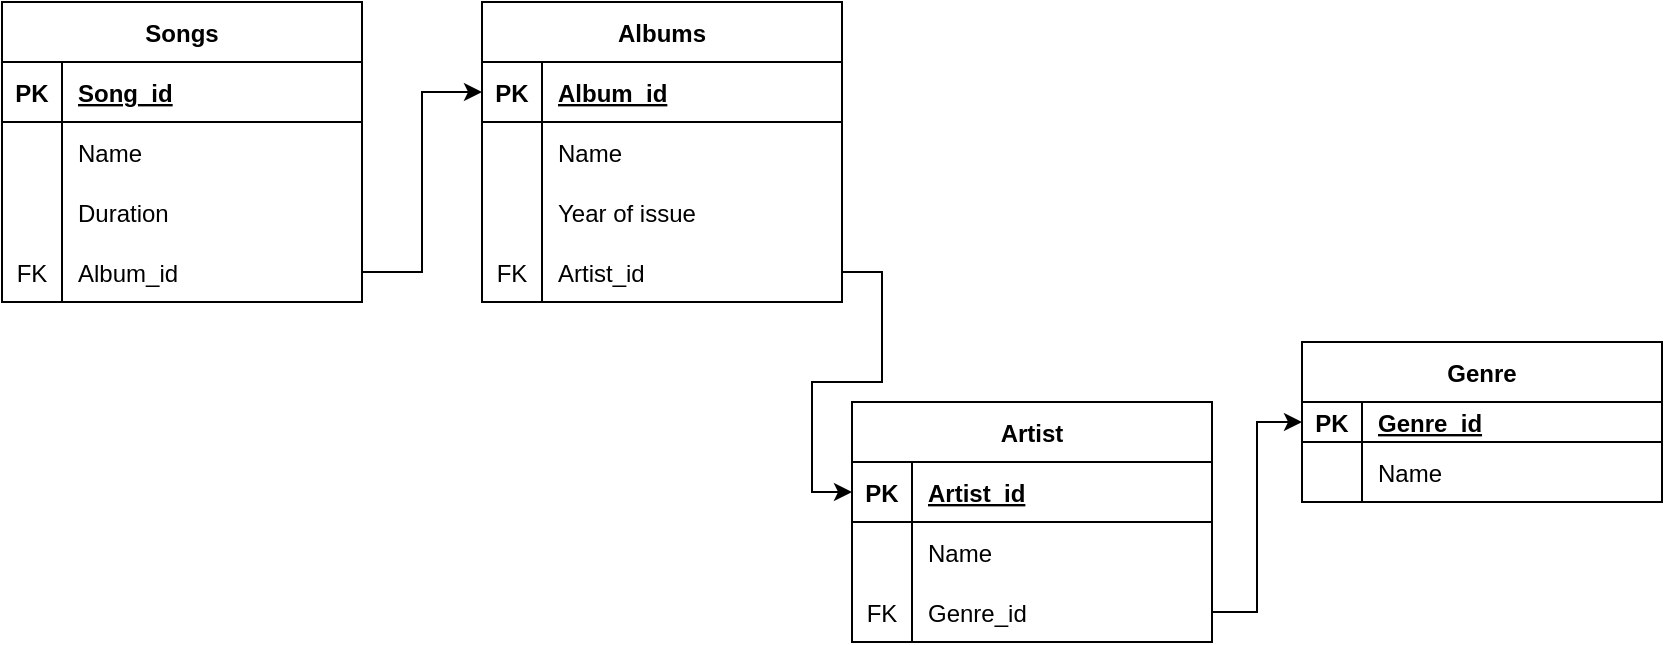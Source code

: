 <mxfile version="20.8.13" type="device"><diagram id="R2lEEEUBdFMjLlhIrx00" name="Page-1"><mxGraphModel dx="1050" dy="573" grid="1" gridSize="10" guides="1" tooltips="1" connect="1" arrows="1" fold="1" page="1" pageScale="1" pageWidth="850" pageHeight="1100" math="0" shadow="0" extFonts="Permanent Marker^https://fonts.googleapis.com/css?family=Permanent+Marker"><root><mxCell id="0"/><mxCell id="1" parent="0"/><mxCell id="IO60VRJ1TAeIXBXeqKot-2" value="Artist" style="shape=table;startSize=30;container=1;collapsible=1;childLayout=tableLayout;fixedRows=1;rowLines=0;fontStyle=1;align=center;resizeLast=1;" vertex="1" parent="1"><mxGeometry x="425" y="280" width="180" height="120" as="geometry"/></mxCell><mxCell id="IO60VRJ1TAeIXBXeqKot-3" value="" style="shape=tableRow;horizontal=0;startSize=0;swimlaneHead=0;swimlaneBody=0;fillColor=none;collapsible=0;dropTarget=0;points=[[0,0.5],[1,0.5]];portConstraint=eastwest;top=0;left=0;right=0;bottom=1;" vertex="1" parent="IO60VRJ1TAeIXBXeqKot-2"><mxGeometry y="30" width="180" height="30" as="geometry"/></mxCell><mxCell id="IO60VRJ1TAeIXBXeqKot-4" value="PK" style="shape=partialRectangle;connectable=0;fillColor=none;top=0;left=0;bottom=0;right=0;fontStyle=1;overflow=hidden;" vertex="1" parent="IO60VRJ1TAeIXBXeqKot-3"><mxGeometry width="30" height="30" as="geometry"><mxRectangle width="30" height="30" as="alternateBounds"/></mxGeometry></mxCell><mxCell id="IO60VRJ1TAeIXBXeqKot-5" value="Artist_id" style="shape=partialRectangle;connectable=0;fillColor=none;top=0;left=0;bottom=0;right=0;align=left;spacingLeft=6;fontStyle=5;overflow=hidden;" vertex="1" parent="IO60VRJ1TAeIXBXeqKot-3"><mxGeometry x="30" width="150" height="30" as="geometry"><mxRectangle width="150" height="30" as="alternateBounds"/></mxGeometry></mxCell><mxCell id="IO60VRJ1TAeIXBXeqKot-6" value="" style="shape=tableRow;horizontal=0;startSize=0;swimlaneHead=0;swimlaneBody=0;fillColor=none;collapsible=0;dropTarget=0;points=[[0,0.5],[1,0.5]];portConstraint=eastwest;top=0;left=0;right=0;bottom=0;" vertex="1" parent="IO60VRJ1TAeIXBXeqKot-2"><mxGeometry y="60" width="180" height="30" as="geometry"/></mxCell><mxCell id="IO60VRJ1TAeIXBXeqKot-7" value="" style="shape=partialRectangle;connectable=0;fillColor=none;top=0;left=0;bottom=0;right=0;editable=1;overflow=hidden;" vertex="1" parent="IO60VRJ1TAeIXBXeqKot-6"><mxGeometry width="30" height="30" as="geometry"><mxRectangle width="30" height="30" as="alternateBounds"/></mxGeometry></mxCell><mxCell id="IO60VRJ1TAeIXBXeqKot-8" value="Name" style="shape=partialRectangle;connectable=0;fillColor=none;top=0;left=0;bottom=0;right=0;align=left;spacingLeft=6;overflow=hidden;" vertex="1" parent="IO60VRJ1TAeIXBXeqKot-6"><mxGeometry x="30" width="150" height="30" as="geometry"><mxRectangle width="150" height="30" as="alternateBounds"/></mxGeometry></mxCell><mxCell id="IO60VRJ1TAeIXBXeqKot-9" value="" style="shape=tableRow;horizontal=0;startSize=0;swimlaneHead=0;swimlaneBody=0;fillColor=none;collapsible=0;dropTarget=0;points=[[0,0.5],[1,0.5]];portConstraint=eastwest;top=0;left=0;right=0;bottom=0;" vertex="1" parent="IO60VRJ1TAeIXBXeqKot-2"><mxGeometry y="90" width="180" height="30" as="geometry"/></mxCell><mxCell id="IO60VRJ1TAeIXBXeqKot-10" value="FK" style="shape=partialRectangle;connectable=0;fillColor=none;top=0;left=0;bottom=0;right=0;editable=1;overflow=hidden;" vertex="1" parent="IO60VRJ1TAeIXBXeqKot-9"><mxGeometry width="30" height="30" as="geometry"><mxRectangle width="30" height="30" as="alternateBounds"/></mxGeometry></mxCell><mxCell id="IO60VRJ1TAeIXBXeqKot-11" value="Genre_id" style="shape=partialRectangle;connectable=0;fillColor=none;top=0;left=0;bottom=0;right=0;align=left;spacingLeft=6;overflow=hidden;" vertex="1" parent="IO60VRJ1TAeIXBXeqKot-9"><mxGeometry x="30" width="150" height="30" as="geometry"><mxRectangle width="150" height="30" as="alternateBounds"/></mxGeometry></mxCell><mxCell id="IO60VRJ1TAeIXBXeqKot-15" value="Albums" style="shape=table;startSize=30;container=1;collapsible=1;childLayout=tableLayout;fixedRows=1;rowLines=0;fontStyle=1;align=center;resizeLast=1;" vertex="1" parent="1"><mxGeometry x="240" y="80" width="180" height="150" as="geometry"/></mxCell><mxCell id="IO60VRJ1TAeIXBXeqKot-16" value="" style="shape=tableRow;horizontal=0;startSize=0;swimlaneHead=0;swimlaneBody=0;fillColor=none;collapsible=0;dropTarget=0;points=[[0,0.5],[1,0.5]];portConstraint=eastwest;top=0;left=0;right=0;bottom=1;" vertex="1" parent="IO60VRJ1TAeIXBXeqKot-15"><mxGeometry y="30" width="180" height="30" as="geometry"/></mxCell><mxCell id="IO60VRJ1TAeIXBXeqKot-17" value="PK" style="shape=partialRectangle;connectable=0;fillColor=none;top=0;left=0;bottom=0;right=0;fontStyle=1;overflow=hidden;" vertex="1" parent="IO60VRJ1TAeIXBXeqKot-16"><mxGeometry width="30" height="30" as="geometry"><mxRectangle width="30" height="30" as="alternateBounds"/></mxGeometry></mxCell><mxCell id="IO60VRJ1TAeIXBXeqKot-18" value="Album_id" style="shape=partialRectangle;connectable=0;fillColor=none;top=0;left=0;bottom=0;right=0;align=left;spacingLeft=6;fontStyle=5;overflow=hidden;" vertex="1" parent="IO60VRJ1TAeIXBXeqKot-16"><mxGeometry x="30" width="150" height="30" as="geometry"><mxRectangle width="150" height="30" as="alternateBounds"/></mxGeometry></mxCell><mxCell id="IO60VRJ1TAeIXBXeqKot-19" value="" style="shape=tableRow;horizontal=0;startSize=0;swimlaneHead=0;swimlaneBody=0;fillColor=none;collapsible=0;dropTarget=0;points=[[0,0.5],[1,0.5]];portConstraint=eastwest;top=0;left=0;right=0;bottom=0;" vertex="1" parent="IO60VRJ1TAeIXBXeqKot-15"><mxGeometry y="60" width="180" height="30" as="geometry"/></mxCell><mxCell id="IO60VRJ1TAeIXBXeqKot-20" value="" style="shape=partialRectangle;connectable=0;fillColor=none;top=0;left=0;bottom=0;right=0;editable=1;overflow=hidden;" vertex="1" parent="IO60VRJ1TAeIXBXeqKot-19"><mxGeometry width="30" height="30" as="geometry"><mxRectangle width="30" height="30" as="alternateBounds"/></mxGeometry></mxCell><mxCell id="IO60VRJ1TAeIXBXeqKot-21" value="Name" style="shape=partialRectangle;connectable=0;fillColor=none;top=0;left=0;bottom=0;right=0;align=left;spacingLeft=6;overflow=hidden;" vertex="1" parent="IO60VRJ1TAeIXBXeqKot-19"><mxGeometry x="30" width="150" height="30" as="geometry"><mxRectangle width="150" height="30" as="alternateBounds"/></mxGeometry></mxCell><mxCell id="IO60VRJ1TAeIXBXeqKot-22" value="" style="shape=tableRow;horizontal=0;startSize=0;swimlaneHead=0;swimlaneBody=0;fillColor=none;collapsible=0;dropTarget=0;points=[[0,0.5],[1,0.5]];portConstraint=eastwest;top=0;left=0;right=0;bottom=0;" vertex="1" parent="IO60VRJ1TAeIXBXeqKot-15"><mxGeometry y="90" width="180" height="30" as="geometry"/></mxCell><mxCell id="IO60VRJ1TAeIXBXeqKot-23" value="" style="shape=partialRectangle;connectable=0;fillColor=none;top=0;left=0;bottom=0;right=0;editable=1;overflow=hidden;" vertex="1" parent="IO60VRJ1TAeIXBXeqKot-22"><mxGeometry width="30" height="30" as="geometry"><mxRectangle width="30" height="30" as="alternateBounds"/></mxGeometry></mxCell><mxCell id="IO60VRJ1TAeIXBXeqKot-24" value="Year of issue" style="shape=partialRectangle;connectable=0;fillColor=none;top=0;left=0;bottom=0;right=0;align=left;spacingLeft=6;overflow=hidden;" vertex="1" parent="IO60VRJ1TAeIXBXeqKot-22"><mxGeometry x="30" width="150" height="30" as="geometry"><mxRectangle width="150" height="30" as="alternateBounds"/></mxGeometry></mxCell><mxCell id="IO60VRJ1TAeIXBXeqKot-25" value="" style="shape=tableRow;horizontal=0;startSize=0;swimlaneHead=0;swimlaneBody=0;fillColor=none;collapsible=0;dropTarget=0;points=[[0,0.5],[1,0.5]];portConstraint=eastwest;top=0;left=0;right=0;bottom=0;" vertex="1" parent="IO60VRJ1TAeIXBXeqKot-15"><mxGeometry y="120" width="180" height="30" as="geometry"/></mxCell><mxCell id="IO60VRJ1TAeIXBXeqKot-26" value="FK" style="shape=partialRectangle;connectable=0;fillColor=none;top=0;left=0;bottom=0;right=0;editable=1;overflow=hidden;" vertex="1" parent="IO60VRJ1TAeIXBXeqKot-25"><mxGeometry width="30" height="30" as="geometry"><mxRectangle width="30" height="30" as="alternateBounds"/></mxGeometry></mxCell><mxCell id="IO60VRJ1TAeIXBXeqKot-27" value="Artist_id" style="shape=partialRectangle;connectable=0;fillColor=none;top=0;left=0;bottom=0;right=0;align=left;spacingLeft=6;overflow=hidden;" vertex="1" parent="IO60VRJ1TAeIXBXeqKot-25"><mxGeometry x="30" width="150" height="30" as="geometry"><mxRectangle width="150" height="30" as="alternateBounds"/></mxGeometry></mxCell><mxCell id="IO60VRJ1TAeIXBXeqKot-28" value="Genre" style="shape=table;startSize=30;container=1;collapsible=1;childLayout=tableLayout;fixedRows=1;rowLines=0;fontStyle=1;align=center;resizeLast=1;" vertex="1" parent="1"><mxGeometry x="650" y="250" width="180" height="80" as="geometry"/></mxCell><mxCell id="IO60VRJ1TAeIXBXeqKot-29" value="" style="shape=tableRow;horizontal=0;startSize=0;swimlaneHead=0;swimlaneBody=0;fillColor=none;collapsible=0;dropTarget=0;points=[[0,0.5],[1,0.5]];portConstraint=eastwest;top=0;left=0;right=0;bottom=1;" vertex="1" parent="IO60VRJ1TAeIXBXeqKot-28"><mxGeometry y="30" width="180" height="20" as="geometry"/></mxCell><mxCell id="IO60VRJ1TAeIXBXeqKot-30" value="PK" style="shape=partialRectangle;connectable=0;fillColor=none;top=0;left=0;bottom=0;right=0;fontStyle=1;overflow=hidden;" vertex="1" parent="IO60VRJ1TAeIXBXeqKot-29"><mxGeometry width="30" height="20" as="geometry"><mxRectangle width="30" height="20" as="alternateBounds"/></mxGeometry></mxCell><mxCell id="IO60VRJ1TAeIXBXeqKot-31" value="Genre_id" style="shape=partialRectangle;connectable=0;fillColor=none;top=0;left=0;bottom=0;right=0;align=left;spacingLeft=6;fontStyle=5;overflow=hidden;" vertex="1" parent="IO60VRJ1TAeIXBXeqKot-29"><mxGeometry x="30" width="150" height="20" as="geometry"><mxRectangle width="150" height="20" as="alternateBounds"/></mxGeometry></mxCell><mxCell id="IO60VRJ1TAeIXBXeqKot-32" value="" style="shape=tableRow;horizontal=0;startSize=0;swimlaneHead=0;swimlaneBody=0;fillColor=none;collapsible=0;dropTarget=0;points=[[0,0.5],[1,0.5]];portConstraint=eastwest;top=0;left=0;right=0;bottom=0;" vertex="1" parent="IO60VRJ1TAeIXBXeqKot-28"><mxGeometry y="50" width="180" height="30" as="geometry"/></mxCell><mxCell id="IO60VRJ1TAeIXBXeqKot-33" value="" style="shape=partialRectangle;connectable=0;fillColor=none;top=0;left=0;bottom=0;right=0;editable=1;overflow=hidden;" vertex="1" parent="IO60VRJ1TAeIXBXeqKot-32"><mxGeometry width="30" height="30" as="geometry"><mxRectangle width="30" height="30" as="alternateBounds"/></mxGeometry></mxCell><mxCell id="IO60VRJ1TAeIXBXeqKot-34" value="Name" style="shape=partialRectangle;connectable=0;fillColor=none;top=0;left=0;bottom=0;right=0;align=left;spacingLeft=6;overflow=hidden;" vertex="1" parent="IO60VRJ1TAeIXBXeqKot-32"><mxGeometry x="30" width="150" height="30" as="geometry"><mxRectangle width="150" height="30" as="alternateBounds"/></mxGeometry></mxCell><mxCell id="IO60VRJ1TAeIXBXeqKot-41" value="Songs" style="shape=table;startSize=30;container=1;collapsible=1;childLayout=tableLayout;fixedRows=1;rowLines=0;fontStyle=1;align=center;resizeLast=1;" vertex="1" parent="1"><mxGeometry y="80" width="180" height="150" as="geometry"/></mxCell><mxCell id="IO60VRJ1TAeIXBXeqKot-42" value="" style="shape=tableRow;horizontal=0;startSize=0;swimlaneHead=0;swimlaneBody=0;fillColor=none;collapsible=0;dropTarget=0;points=[[0,0.5],[1,0.5]];portConstraint=eastwest;top=0;left=0;right=0;bottom=1;" vertex="1" parent="IO60VRJ1TAeIXBXeqKot-41"><mxGeometry y="30" width="180" height="30" as="geometry"/></mxCell><mxCell id="IO60VRJ1TAeIXBXeqKot-43" value="PK" style="shape=partialRectangle;connectable=0;fillColor=none;top=0;left=0;bottom=0;right=0;fontStyle=1;overflow=hidden;" vertex="1" parent="IO60VRJ1TAeIXBXeqKot-42"><mxGeometry width="30" height="30" as="geometry"><mxRectangle width="30" height="30" as="alternateBounds"/></mxGeometry></mxCell><mxCell id="IO60VRJ1TAeIXBXeqKot-44" value="Song_id" style="shape=partialRectangle;connectable=0;fillColor=none;top=0;left=0;bottom=0;right=0;align=left;spacingLeft=6;fontStyle=5;overflow=hidden;" vertex="1" parent="IO60VRJ1TAeIXBXeqKot-42"><mxGeometry x="30" width="150" height="30" as="geometry"><mxRectangle width="150" height="30" as="alternateBounds"/></mxGeometry></mxCell><mxCell id="IO60VRJ1TAeIXBXeqKot-45" value="" style="shape=tableRow;horizontal=0;startSize=0;swimlaneHead=0;swimlaneBody=0;fillColor=none;collapsible=0;dropTarget=0;points=[[0,0.5],[1,0.5]];portConstraint=eastwest;top=0;left=0;right=0;bottom=0;" vertex="1" parent="IO60VRJ1TAeIXBXeqKot-41"><mxGeometry y="60" width="180" height="30" as="geometry"/></mxCell><mxCell id="IO60VRJ1TAeIXBXeqKot-46" value="" style="shape=partialRectangle;connectable=0;fillColor=none;top=0;left=0;bottom=0;right=0;editable=1;overflow=hidden;" vertex="1" parent="IO60VRJ1TAeIXBXeqKot-45"><mxGeometry width="30" height="30" as="geometry"><mxRectangle width="30" height="30" as="alternateBounds"/></mxGeometry></mxCell><mxCell id="IO60VRJ1TAeIXBXeqKot-47" value="Name" style="shape=partialRectangle;connectable=0;fillColor=none;top=0;left=0;bottom=0;right=0;align=left;spacingLeft=6;overflow=hidden;" vertex="1" parent="IO60VRJ1TAeIXBXeqKot-45"><mxGeometry x="30" width="150" height="30" as="geometry"><mxRectangle width="150" height="30" as="alternateBounds"/></mxGeometry></mxCell><mxCell id="IO60VRJ1TAeIXBXeqKot-48" value="" style="shape=tableRow;horizontal=0;startSize=0;swimlaneHead=0;swimlaneBody=0;fillColor=none;collapsible=0;dropTarget=0;points=[[0,0.5],[1,0.5]];portConstraint=eastwest;top=0;left=0;right=0;bottom=0;" vertex="1" parent="IO60VRJ1TAeIXBXeqKot-41"><mxGeometry y="90" width="180" height="30" as="geometry"/></mxCell><mxCell id="IO60VRJ1TAeIXBXeqKot-49" value="" style="shape=partialRectangle;connectable=0;fillColor=none;top=0;left=0;bottom=0;right=0;editable=1;overflow=hidden;" vertex="1" parent="IO60VRJ1TAeIXBXeqKot-48"><mxGeometry width="30" height="30" as="geometry"><mxRectangle width="30" height="30" as="alternateBounds"/></mxGeometry></mxCell><mxCell id="IO60VRJ1TAeIXBXeqKot-50" value="Duration" style="shape=partialRectangle;connectable=0;fillColor=none;top=0;left=0;bottom=0;right=0;align=left;spacingLeft=6;overflow=hidden;" vertex="1" parent="IO60VRJ1TAeIXBXeqKot-48"><mxGeometry x="30" width="150" height="30" as="geometry"><mxRectangle width="150" height="30" as="alternateBounds"/></mxGeometry></mxCell><mxCell id="IO60VRJ1TAeIXBXeqKot-51" value="" style="shape=tableRow;horizontal=0;startSize=0;swimlaneHead=0;swimlaneBody=0;fillColor=none;collapsible=0;dropTarget=0;points=[[0,0.5],[1,0.5]];portConstraint=eastwest;top=0;left=0;right=0;bottom=0;" vertex="1" parent="IO60VRJ1TAeIXBXeqKot-41"><mxGeometry y="120" width="180" height="30" as="geometry"/></mxCell><mxCell id="IO60VRJ1TAeIXBXeqKot-52" value="FK" style="shape=partialRectangle;connectable=0;fillColor=none;top=0;left=0;bottom=0;right=0;editable=1;overflow=hidden;" vertex="1" parent="IO60VRJ1TAeIXBXeqKot-51"><mxGeometry width="30" height="30" as="geometry"><mxRectangle width="30" height="30" as="alternateBounds"/></mxGeometry></mxCell><mxCell id="IO60VRJ1TAeIXBXeqKot-53" value="Album_id" style="shape=partialRectangle;connectable=0;fillColor=none;top=0;left=0;bottom=0;right=0;align=left;spacingLeft=6;overflow=hidden;" vertex="1" parent="IO60VRJ1TAeIXBXeqKot-51"><mxGeometry x="30" width="150" height="30" as="geometry"><mxRectangle width="150" height="30" as="alternateBounds"/></mxGeometry></mxCell><mxCell id="IO60VRJ1TAeIXBXeqKot-57" style="edgeStyle=orthogonalEdgeStyle;rounded=0;orthogonalLoop=1;jettySize=auto;html=1;entryX=0;entryY=0.5;entryDx=0;entryDy=0;" edge="1" parent="1" source="IO60VRJ1TAeIXBXeqKot-9" target="IO60VRJ1TAeIXBXeqKot-29"><mxGeometry relative="1" as="geometry"/></mxCell><mxCell id="IO60VRJ1TAeIXBXeqKot-58" style="edgeStyle=orthogonalEdgeStyle;rounded=0;orthogonalLoop=1;jettySize=auto;html=1;entryX=0;entryY=0.5;entryDx=0;entryDy=0;" edge="1" parent="1" source="IO60VRJ1TAeIXBXeqKot-25" target="IO60VRJ1TAeIXBXeqKot-3"><mxGeometry relative="1" as="geometry"/></mxCell><mxCell id="IO60VRJ1TAeIXBXeqKot-59" style="edgeStyle=orthogonalEdgeStyle;rounded=0;orthogonalLoop=1;jettySize=auto;html=1;exitX=1;exitY=0.5;exitDx=0;exitDy=0;entryX=0;entryY=0.5;entryDx=0;entryDy=0;" edge="1" parent="1" source="IO60VRJ1TAeIXBXeqKot-51" target="IO60VRJ1TAeIXBXeqKot-16"><mxGeometry relative="1" as="geometry"/></mxCell></root></mxGraphModel></diagram></mxfile>